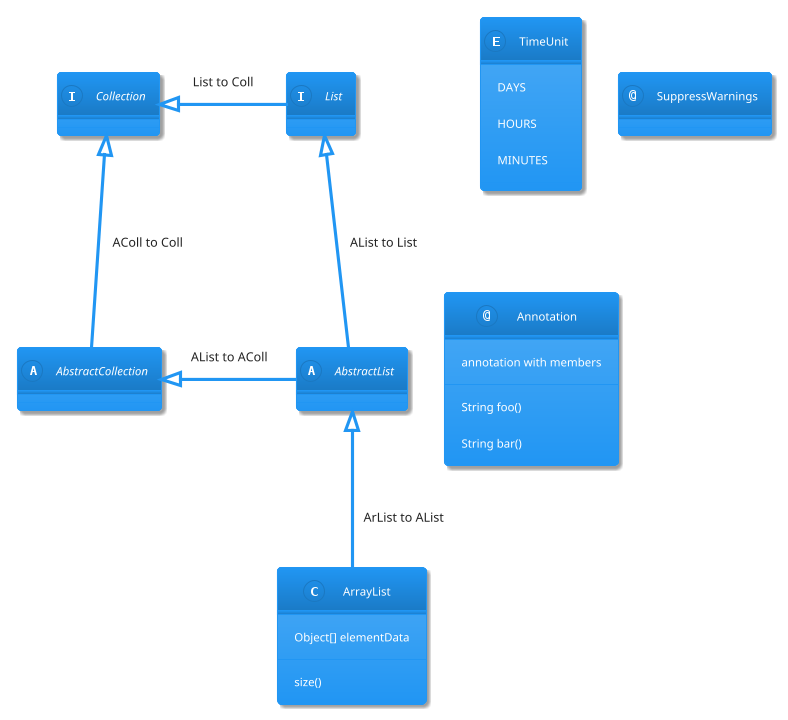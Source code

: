 ' Do not edit
' Theme Gallery
' autogenerated by script
'
@startuml
!theme materia
abstract class AbstractList
abstract AbstractCollection
interface List
interface Collection

List <|-- AbstractList : AList to List
Collection <|-- AbstractCollection : AColl to Coll

Collection <|- List : List to Coll
AbstractCollection <|- AbstractList : AList to AColl
AbstractList <|-- ArrayList : ArList to AList

class ArrayList {
  Object[] elementData
  size()
}

enum TimeUnit {
  DAYS
  HOURS
  MINUTES
}

annotation SuppressWarnings

annotation Annotation {
  annotation with members
  String foo()
  String bar()
}
@enduml
